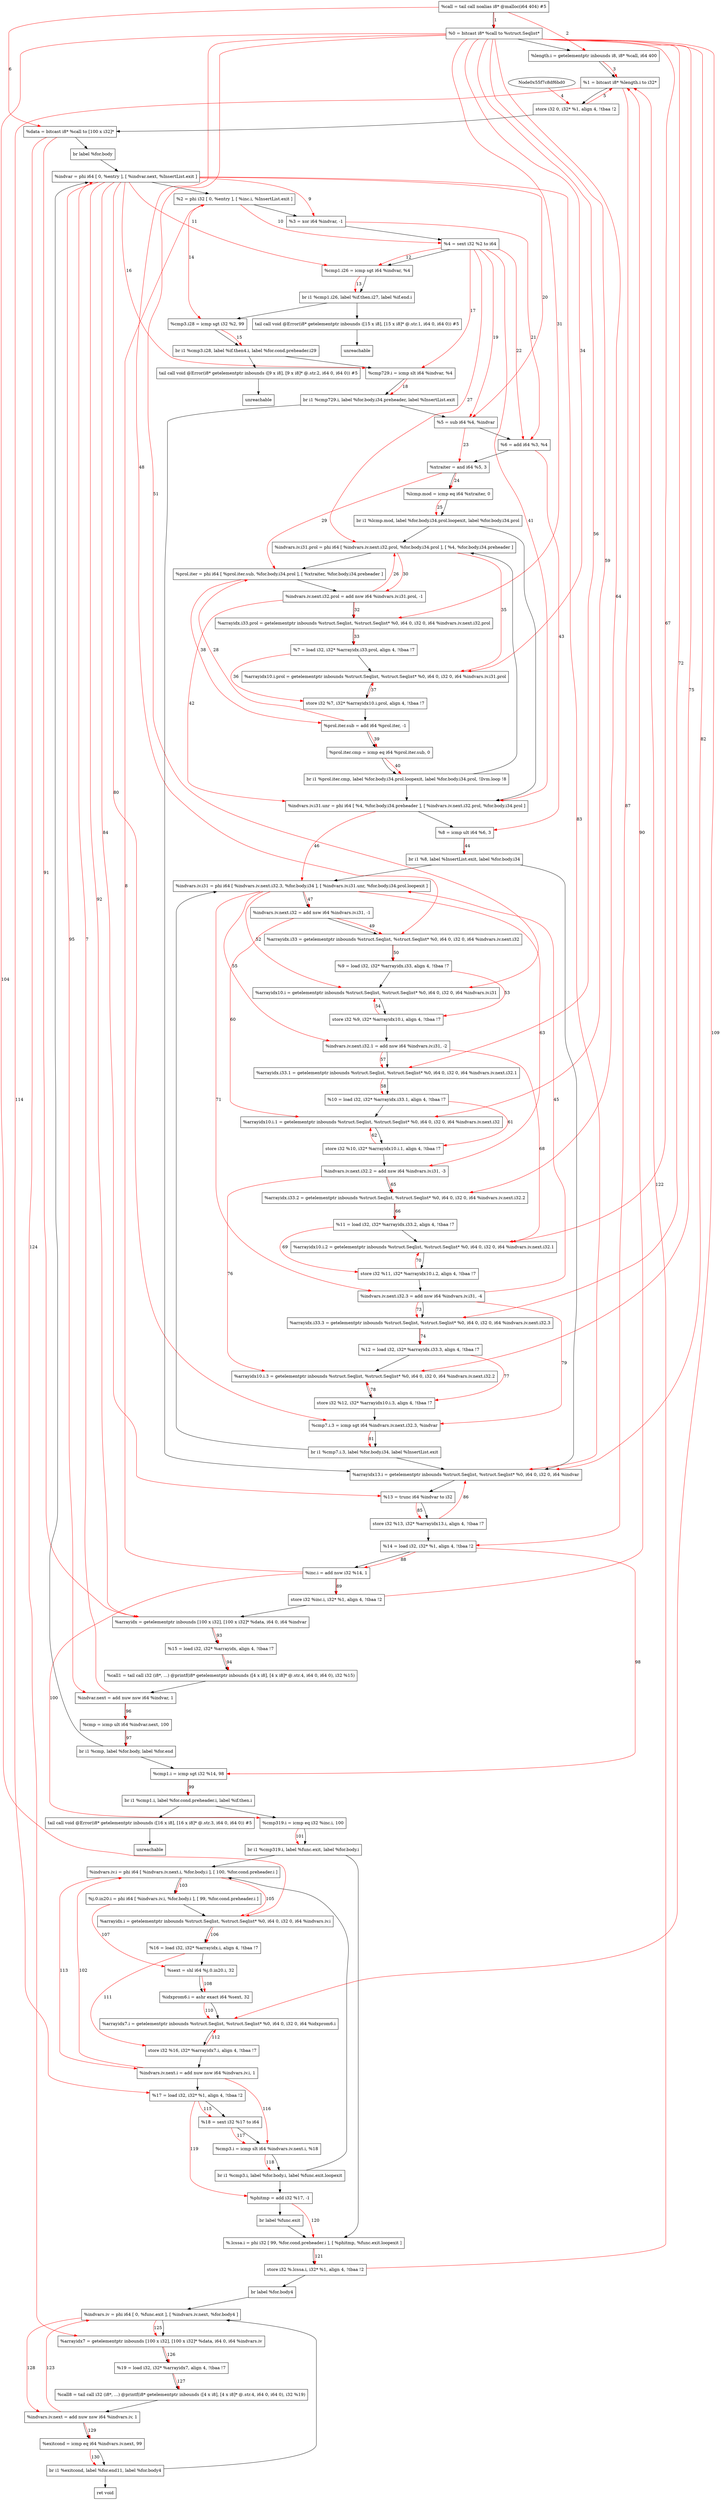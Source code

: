 digraph "CDFG for'main' function" {
	Node0x55f7c8dfeb30[shape=record, label="  %call = tail call noalias i8* @malloc(i64 404) #5"]
	Node0x55f7c8dfec08[shape=record, label="  %0 = bitcast i8* %call to %struct.Seqlist*"]
	Node0x55f7c8dfecd0[shape=record, label="  %length.i = getelementptr inbounds i8, i8* %call, i64 400"]
	Node0x55f7c8dfed68[shape=record, label="  %1 = bitcast i8* %length.i to i32*"]
	Node0x55f7c8dfee00[shape=record, label="  store i32 0, i32* %1, align 4, !tbaa !2"]
	Node0x55f7c8dfee68[shape=record, label="  %data = bitcast i8* %call to [100 x i32]*"]
	Node0x55f7c8dfefa8[shape=record, label="  br label %for.body"]
	Node0x55f7c8dfabc8[shape=record, label="  %indvar = phi i64 [ 0, %entry ], [ %indvar.next, %InsertList.exit ]"]
	Node0x55f7c8dfad68[shape=record, label="  %2 = phi i32 [ 0, %entry ], [ %inc.i, %InsertList.exit ]"]
	Node0x55f7c8dfae30[shape=record, label="  %3 = xor i64 %indvar, -1"]
	Node0x55f7c8dfae88[shape=record, label="  %4 = sext i32 %2 to i64"]
	Node0x55f7c8dfaf50[shape=record, label="  %cmp1.i26 = icmp sgt i64 %indvar, %4"]
	Node0x55f7c8dfb198[shape=record, label="  br i1 %cmp1.i26, label %if.then.i27, label %if.end.i"]
	Node0x55f7c8dfb230[shape=record, label="  tail call void @Error(i8* getelementptr inbounds ([15 x i8], [15 x i8]* @.str.1, i64 0, i64 0)) #5"]
	Node0x55f7c8e00060[shape=record, label="  unreachable"]
	Node0x55f7c8e000d0[shape=record, label="  %cmp3.i28 = icmp sgt i32 %2, 99"]
	Node0x55f7c8dfe708[shape=record, label="  br i1 %cmp3.i28, label %if.then4.i, label %for.cond.preheader.i29"]
	Node0x55f7c8e00440[shape=record, label="  %cmp729.i = icmp slt i64 %indvar, %4"]
	Node0x55f7c8e00578[shape=record, label="  br i1 %cmp729.i, label %for.body.i34.preheader, label %InsertList.exit"]
	Node0x55f7c8e005f0[shape=record, label="  %5 = sub i64 %4, %indvar"]
	Node0x55f7c8e00660[shape=record, label="  %6 = add i64 %3, %4"]
	Node0x55f7c8e006d0[shape=record, label="  %xtraiter = and i64 %5, 3"]
	Node0x55f7c8e00740[shape=record, label="  %lcmp.mod = icmp eq i64 %xtraiter, 0"]
	Node0x55f7c8e009c8[shape=record, label="  br i1 %lcmp.mod, label %for.body.i34.prol.loopexit, label %for.body.i34.prol"]
	Node0x55f7c8e00b18[shape=record, label="  %indvars.iv.i31.prol = phi i64 [ %indvars.iv.next.i32.prol, %for.body.i34.prol ], [ %4, %for.body.i34.preheader ]"]
	Node0x55f7c8e00ca8[shape=record, label="  %prol.iter = phi i64 [ %prol.iter.sub, %for.body.i34.prol ], [ %xtraiter, %for.body.i34.preheader ]"]
	Node0x55f7c8e00da0[shape=record, label="  %indvars.iv.next.i32.prol = add nsw i64 %indvars.iv.i31.prol, -1"]
	Node0x55f7c8e00e40[shape=record, label="  %arrayidx.i33.prol = getelementptr inbounds %struct.Seqlist, %struct.Seqlist* %0, i64 0, i32 0, i64 %indvars.iv.next.i32.prol"]
	Node0x55f7c8e00938[shape=record, label="  %7 = load i32, i32* %arrayidx.i33.prol, align 4, !tbaa !7"]
	Node0x55f7c8e00ef0[shape=record, label="  %arrayidx10.i.prol = getelementptr inbounds %struct.Seqlist, %struct.Seqlist* %0, i64 0, i32 0, i64 %indvars.iv.i31.prol"]
	Node0x55f7c8e00f70[shape=record, label="  store i32 %7, i32* %arrayidx10.i.prol, align 4, !tbaa !7"]
	Node0x55f7c8e00ff0[shape=record, label="  %prol.iter.sub = add i64 %prol.iter, -1"]
	Node0x55f7c8e01380[shape=record, label="  %prol.iter.cmp = icmp eq i64 %prol.iter.sub, 0"]
	Node0x55f7c8e01408[shape=record, label="  br i1 %prol.iter.cmp, label %for.body.i34.prol.loopexit, label %for.body.i34.prol, !llvm.loop !8"]
	Node0x55f7c8e01568[shape=record, label="  %indvars.iv.i31.unr = phi i64 [ %4, %for.body.i34.preheader ], [ %indvars.iv.next.i32.prol, %for.body.i34.prol ]"]
	Node0x55f7c8e01630[shape=record, label="  %8 = icmp ult i64 %6, 3"]
	Node0x55f7c8e01748[shape=record, label="  br i1 %8, label %InsertList.exit, label %for.body.i34"]
	Node0x55f7c8e017c0[shape=record, label="  tail call void @Error(i8* getelementptr inbounds ([9 x i8], [9 x i8]* @.str.2, i64 0, i64 0)) #5"]
	Node0x55f7c8e01860[shape=record, label="  unreachable"]
	Node0x55f7c8e018d8[shape=record, label="  %indvars.iv.i31 = phi i64 [ %indvars.iv.next.i32.3, %for.body.i34 ], [ %indvars.iv.i31.unr, %for.body.i34.prol.loopexit ]"]
	Node0x55f7c8e019a0[shape=record, label="  %indvars.iv.next.i32 = add nsw i64 %indvars.iv.i31, -1"]
	Node0x55f7c8e01ad0[shape=record, label="  %arrayidx.i33 = getelementptr inbounds %struct.Seqlist, %struct.Seqlist* %0, i64 0, i32 0, i64 %indvars.iv.next.i32"]
	Node0x55f7c8dfb108[shape=record, label="  %9 = load i32, i32* %arrayidx.i33, align 4, !tbaa !7"]
	Node0x55f7c8e01b80[shape=record, label="  %arrayidx10.i = getelementptr inbounds %struct.Seqlist, %struct.Seqlist* %0, i64 0, i32 0, i64 %indvars.iv.i31"]
	Node0x55f7c8e01c00[shape=record, label="  store i32 %9, i32* %arrayidx10.i, align 4, !tbaa !7"]
	Node0x55f7c8e01c80[shape=record, label="  %indvars.iv.next.i32.1 = add nsw i64 %indvars.iv.i31, -2"]
	Node0x55f7c8e01db0[shape=record, label="  %arrayidx.i33.1 = getelementptr inbounds %struct.Seqlist, %struct.Seqlist* %0, i64 0, i32 0, i64 %indvars.iv.next.i32.1"]
	Node0x55f7c8e00bf8[shape=record, label="  %10 = load i32, i32* %arrayidx.i33.1, align 4, !tbaa !7"]
	Node0x55f7c8e01e90[shape=record, label="  %arrayidx10.i.1 = getelementptr inbounds %struct.Seqlist, %struct.Seqlist* %0, i64 0, i32 0, i64 %indvars.iv.next.i32"]
	Node0x55f7c8e01f10[shape=record, label="  store i32 %10, i32* %arrayidx10.i.1, align 4, !tbaa !7"]
	Node0x55f7c8e01f90[shape=record, label="  %indvars.iv.next.i32.2 = add nsw i64 %indvars.iv.i31, -3"]
	Node0x55f7c8e02090[shape=record, label="  %arrayidx.i33.2 = getelementptr inbounds %struct.Seqlist, %struct.Seqlist* %0, i64 0, i32 0, i64 %indvars.iv.next.i32.2"]
	Node0x55f7c8e020f8[shape=record, label="  %11 = load i32, i32* %arrayidx.i33.2, align 4, !tbaa !7"]
	Node0x55f7c8e021d0[shape=record, label="  %arrayidx10.i.2 = getelementptr inbounds %struct.Seqlist, %struct.Seqlist* %0, i64 0, i32 0, i64 %indvars.iv.next.i32.1"]
	Node0x55f7c8e02250[shape=record, label="  store i32 %11, i32* %arrayidx10.i.2, align 4, !tbaa !7"]
	Node0x55f7c8e022d0[shape=record, label="  %indvars.iv.next.i32.3 = add nsw i64 %indvars.iv.i31, -4"]
	Node0x55f7c8e02370[shape=record, label="  %arrayidx.i33.3 = getelementptr inbounds %struct.Seqlist, %struct.Seqlist* %0, i64 0, i32 0, i64 %indvars.iv.next.i32.3"]
	Node0x55f7c8dfb028[shape=record, label="  %12 = load i32, i32* %arrayidx.i33.3, align 4, !tbaa !7"]
	Node0x55f7c8e02450[shape=record, label="  %arrayidx10.i.3 = getelementptr inbounds %struct.Seqlist, %struct.Seqlist* %0, i64 0, i32 0, i64 %indvars.iv.next.i32.2"]
	Node0x55f7c8e024d0[shape=record, label="  store i32 %12, i32* %arrayidx10.i.3, align 4, !tbaa !7"]
	Node0x55f7c8e02580[shape=record, label="  %cmp7.i.3 = icmp sgt i64 %indvars.iv.next.i32.3, %indvar"]
	Node0x55f7c8e02608[shape=record, label="  br i1 %cmp7.i.3, label %for.body.i34, label %InsertList.exit"]
	Node0x55f7c8e026b0[shape=record, label="  %arrayidx13.i = getelementptr inbounds %struct.Seqlist, %struct.Seqlist* %0, i64 0, i32 0, i64 %indvar"]
	Node0x55f7c8dfab78[shape=record, label="  %13 = trunc i64 %indvar to i32"]
	Node0x55f7c8e02730[shape=record, label="  store i32 %13, i32* %arrayidx13.i, align 4, !tbaa !7"]
	Node0x55f7c8e02798[shape=record, label="  %14 = load i32, i32* %1, align 4, !tbaa !2"]
	Node0x55f7c8e02810[shape=record, label="  %inc.i = add nsw i32 %14, 1"]
	Node0x55f7c8e02880[shape=record, label="  store i32 %inc.i, i32* %1, align 4, !tbaa !2"]
	Node0x55f7c8e02918[shape=record, label="  %arrayidx = getelementptr inbounds [100 x i32], [100 x i32]* %data, i64 0, i64 %indvar"]
	Node0x55f7c8dface8[shape=record, label="  %15 = load i32, i32* %arrayidx, align 4, !tbaa !7"]
	Node0x55f7c8e02a38[shape=record, label="  %call1 = tail call i32 (i8*, ...) @printf(i8* getelementptr inbounds ([4 x i8], [4 x i8]* @.str.4, i64 0, i64 0), i32 %15)"]
	Node0x55f7c8e02b10[shape=record, label="  %indvar.next = add nuw nsw i64 %indvar, 1"]
	Node0x55f7c8e02b80[shape=record, label="  %cmp = icmp ult i64 %indvar.next, 100"]
	Node0x55f7c8e032b8[shape=record, label="  br i1 %cmp, label %for.body, label %for.end"]
	Node0x55f7c8e03330[shape=record, label="  %cmp1.i = icmp sgt i32 %14, 98"]
	Node0x55f7c8e03558[shape=record, label="  br i1 %cmp1.i, label %for.cond.preheader.i, label %if.then.i"]
	Node0x55f7c8e03630[shape=record, label="  %cmp319.i = icmp eq i32 %inc.i, 100"]
	Node0x55f7c8e03848[shape=record, label="  br i1 %cmp319.i, label %func.exit, label %for.body.i"]
	Node0x55f7c8e038e0[shape=record, label="  tail call void @Error(i8* getelementptr inbounds ([16 x i8], [16 x i8]* @.str.3, i64 0, i64 0)) #5"]
	Node0x55f7c8e03980[shape=record, label="  unreachable"]
	Node0x55f7c8e03a58[shape=record, label="  %indvars.iv.i = phi i64 [ %indvars.iv.next.i, %for.body.i ], [ 100, %for.cond.preheader.i ]"]
	Node0x55f7c8e03b58[shape=record, label="  %j.0.in20.i = phi i64 [ %indvars.iv.i, %for.body.i ], [ 99, %for.cond.preheader.i ]"]
	Node0x55f7c8e03c50[shape=record, label="  %arrayidx.i = getelementptr inbounds %struct.Seqlist, %struct.Seqlist* %0, i64 0, i32 0, i64 %indvars.iv.i"]
	Node0x55f7c8e034c8[shape=record, label="  %16 = load i32, i32* %arrayidx.i, align 4, !tbaa !7"]
	Node0x55f7c8e03d00[shape=record, label="  %sext = shl i64 %j.0.in20.i, 32"]
	Node0x55f7c8e03d90[shape=record, label="  %idxprom6.i = ashr exact i64 %sext, 32"]
	Node0x55f7c8e03e60[shape=record, label="  %arrayidx7.i = getelementptr inbounds %struct.Seqlist, %struct.Seqlist* %0, i64 0, i32 0, i64 %idxprom6.i"]
	Node0x55f7c8e03f10[shape=record, label="  store i32 %16, i32* %arrayidx7.i, align 4, !tbaa !7"]
	Node0x55f7c8e03fc0[shape=record, label="  %indvars.iv.next.i = add nuw nsw i64 %indvars.iv.i, 1"]
	Node0x55f7c8e037b8[shape=record, label="  %17 = load i32, i32* %1, align 4, !tbaa !2"]
	Node0x55f7c8e04018[shape=record, label="  %18 = sext i32 %17 to i64"]
	Node0x55f7c8e040c0[shape=record, label="  %cmp3.i = icmp slt i64 %indvars.iv.next.i, %18"]
	Node0x55f7c8e016b8[shape=record, label="  br i1 %cmp3.i, label %for.body.i, label %func.exit.loopexit"]
	Node0x55f7c8e04200[shape=record, label="  %phitmp = add i32 %17, -1"]
	Node0x55f7c8e04168[shape=record, label="  br label %func.exit"]
	Node0x55f7c8e04248[shape=record, label="  %.lcssa.i = phi i32 [ 99, %for.cond.preheader.i ], [ %phitmp, %func.exit.loopexit ]"]
	Node0x55f7c8e04310[shape=record, label="  store i32 %.lcssa.i, i32* %1, align 4, !tbaa !2"]
	Node0x55f7c8e043c8[shape=record, label="  br label %for.body4"]
	Node0x55f7c8e04478[shape=record, label="  %indvars.iv = phi i64 [ 0, %func.exit ], [ %indvars.iv.next, %for.body4 ]"]
	Node0x55f7c8e04588[shape=record, label="  %arrayidx7 = getelementptr inbounds [100 x i32], [100 x i32]* %data, i64 0, i64 %indvars.iv"]
	Node0x55f7c8e04628[shape=record, label="  %19 = load i32, i32* %arrayidx7, align 4, !tbaa !7"]
	Node0x55f7c8e046d8[shape=record, label="  %call8 = tail call i32 (i8*, ...) @printf(i8* getelementptr inbounds ([4 x i8], [4 x i8]* @.str.4, i64 0, i64 0), i32 %19)"]
	Node0x55f7c8e047b0[shape=record, label="  %indvars.iv.next = add nuw nsw i64 %indvars.iv, 1"]
	Node0x55f7c8e04820[shape=record, label="  %exitcond = icmp eq i64 %indvars.iv.next, 99"]
	Node0x55f7c8e04928[shape=record, label="  br i1 %exitcond, label %for.end11, label %for.body4"]
	Node0x55f7c8e04970[shape=record, label="  ret void"]
	Node0x55f7c8dfeb30 -> Node0x55f7c8dfec08
	Node0x55f7c8dfec08 -> Node0x55f7c8dfecd0
	Node0x55f7c8dfecd0 -> Node0x55f7c8dfed68
	Node0x55f7c8dfed68 -> Node0x55f7c8dfee00
	Node0x55f7c8dfee00 -> Node0x55f7c8dfee68
	Node0x55f7c8dfee68 -> Node0x55f7c8dfefa8
	Node0x55f7c8dfefa8 -> Node0x55f7c8dfabc8
	Node0x55f7c8dfabc8 -> Node0x55f7c8dfad68
	Node0x55f7c8dfad68 -> Node0x55f7c8dfae30
	Node0x55f7c8dfae30 -> Node0x55f7c8dfae88
	Node0x55f7c8dfae88 -> Node0x55f7c8dfaf50
	Node0x55f7c8dfaf50 -> Node0x55f7c8dfb198
	Node0x55f7c8dfb198 -> Node0x55f7c8dfb230
	Node0x55f7c8dfb198 -> Node0x55f7c8e000d0
	Node0x55f7c8dfb230 -> Node0x55f7c8e00060
	Node0x55f7c8e000d0 -> Node0x55f7c8dfe708
	Node0x55f7c8dfe708 -> Node0x55f7c8e017c0
	Node0x55f7c8dfe708 -> Node0x55f7c8e00440
	Node0x55f7c8e00440 -> Node0x55f7c8e00578
	Node0x55f7c8e00578 -> Node0x55f7c8e005f0
	Node0x55f7c8e00578 -> Node0x55f7c8e026b0
	Node0x55f7c8e005f0 -> Node0x55f7c8e00660
	Node0x55f7c8e00660 -> Node0x55f7c8e006d0
	Node0x55f7c8e006d0 -> Node0x55f7c8e00740
	Node0x55f7c8e00740 -> Node0x55f7c8e009c8
	Node0x55f7c8e009c8 -> Node0x55f7c8e01568
	Node0x55f7c8e009c8 -> Node0x55f7c8e00b18
	Node0x55f7c8e00b18 -> Node0x55f7c8e00ca8
	Node0x55f7c8e00ca8 -> Node0x55f7c8e00da0
	Node0x55f7c8e00da0 -> Node0x55f7c8e00e40
	Node0x55f7c8e00e40 -> Node0x55f7c8e00938
	Node0x55f7c8e00938 -> Node0x55f7c8e00ef0
	Node0x55f7c8e00ef0 -> Node0x55f7c8e00f70
	Node0x55f7c8e00f70 -> Node0x55f7c8e00ff0
	Node0x55f7c8e00ff0 -> Node0x55f7c8e01380
	Node0x55f7c8e01380 -> Node0x55f7c8e01408
	Node0x55f7c8e01408 -> Node0x55f7c8e01568
	Node0x55f7c8e01408 -> Node0x55f7c8e00b18
	Node0x55f7c8e01568 -> Node0x55f7c8e01630
	Node0x55f7c8e01630 -> Node0x55f7c8e01748
	Node0x55f7c8e01748 -> Node0x55f7c8e026b0
	Node0x55f7c8e01748 -> Node0x55f7c8e018d8
	Node0x55f7c8e017c0 -> Node0x55f7c8e01860
	Node0x55f7c8e018d8 -> Node0x55f7c8e019a0
	Node0x55f7c8e019a0 -> Node0x55f7c8e01ad0
	Node0x55f7c8e01ad0 -> Node0x55f7c8dfb108
	Node0x55f7c8dfb108 -> Node0x55f7c8e01b80
	Node0x55f7c8e01b80 -> Node0x55f7c8e01c00
	Node0x55f7c8e01c00 -> Node0x55f7c8e01c80
	Node0x55f7c8e01c80 -> Node0x55f7c8e01db0
	Node0x55f7c8e01db0 -> Node0x55f7c8e00bf8
	Node0x55f7c8e00bf8 -> Node0x55f7c8e01e90
	Node0x55f7c8e01e90 -> Node0x55f7c8e01f10
	Node0x55f7c8e01f10 -> Node0x55f7c8e01f90
	Node0x55f7c8e01f90 -> Node0x55f7c8e02090
	Node0x55f7c8e02090 -> Node0x55f7c8e020f8
	Node0x55f7c8e020f8 -> Node0x55f7c8e021d0
	Node0x55f7c8e021d0 -> Node0x55f7c8e02250
	Node0x55f7c8e02250 -> Node0x55f7c8e022d0
	Node0x55f7c8e022d0 -> Node0x55f7c8e02370
	Node0x55f7c8e02370 -> Node0x55f7c8dfb028
	Node0x55f7c8dfb028 -> Node0x55f7c8e02450
	Node0x55f7c8e02450 -> Node0x55f7c8e024d0
	Node0x55f7c8e024d0 -> Node0x55f7c8e02580
	Node0x55f7c8e02580 -> Node0x55f7c8e02608
	Node0x55f7c8e02608 -> Node0x55f7c8e018d8
	Node0x55f7c8e02608 -> Node0x55f7c8e026b0
	Node0x55f7c8e026b0 -> Node0x55f7c8dfab78
	Node0x55f7c8dfab78 -> Node0x55f7c8e02730
	Node0x55f7c8e02730 -> Node0x55f7c8e02798
	Node0x55f7c8e02798 -> Node0x55f7c8e02810
	Node0x55f7c8e02810 -> Node0x55f7c8e02880
	Node0x55f7c8e02880 -> Node0x55f7c8e02918
	Node0x55f7c8e02918 -> Node0x55f7c8dface8
	Node0x55f7c8dface8 -> Node0x55f7c8e02a38
	Node0x55f7c8e02a38 -> Node0x55f7c8e02b10
	Node0x55f7c8e02b10 -> Node0x55f7c8e02b80
	Node0x55f7c8e02b80 -> Node0x55f7c8e032b8
	Node0x55f7c8e032b8 -> Node0x55f7c8dfabc8
	Node0x55f7c8e032b8 -> Node0x55f7c8e03330
	Node0x55f7c8e03330 -> Node0x55f7c8e03558
	Node0x55f7c8e03558 -> Node0x55f7c8e03630
	Node0x55f7c8e03558 -> Node0x55f7c8e038e0
	Node0x55f7c8e03630 -> Node0x55f7c8e03848
	Node0x55f7c8e03848 -> Node0x55f7c8e04248
	Node0x55f7c8e03848 -> Node0x55f7c8e03a58
	Node0x55f7c8e038e0 -> Node0x55f7c8e03980
	Node0x55f7c8e03a58 -> Node0x55f7c8e03b58
	Node0x55f7c8e03b58 -> Node0x55f7c8e03c50
	Node0x55f7c8e03c50 -> Node0x55f7c8e034c8
	Node0x55f7c8e034c8 -> Node0x55f7c8e03d00
	Node0x55f7c8e03d00 -> Node0x55f7c8e03d90
	Node0x55f7c8e03d90 -> Node0x55f7c8e03e60
	Node0x55f7c8e03e60 -> Node0x55f7c8e03f10
	Node0x55f7c8e03f10 -> Node0x55f7c8e03fc0
	Node0x55f7c8e03fc0 -> Node0x55f7c8e037b8
	Node0x55f7c8e037b8 -> Node0x55f7c8e04018
	Node0x55f7c8e04018 -> Node0x55f7c8e040c0
	Node0x55f7c8e040c0 -> Node0x55f7c8e016b8
	Node0x55f7c8e016b8 -> Node0x55f7c8e03a58
	Node0x55f7c8e016b8 -> Node0x55f7c8e04200
	Node0x55f7c8e04200 -> Node0x55f7c8e04168
	Node0x55f7c8e04168 -> Node0x55f7c8e04248
	Node0x55f7c8e04248 -> Node0x55f7c8e04310
	Node0x55f7c8e04310 -> Node0x55f7c8e043c8
	Node0x55f7c8e043c8 -> Node0x55f7c8e04478
	Node0x55f7c8e04478 -> Node0x55f7c8e04588
	Node0x55f7c8e04588 -> Node0x55f7c8e04628
	Node0x55f7c8e04628 -> Node0x55f7c8e046d8
	Node0x55f7c8e046d8 -> Node0x55f7c8e047b0
	Node0x55f7c8e047b0 -> Node0x55f7c8e04820
	Node0x55f7c8e04820 -> Node0x55f7c8e04928
	Node0x55f7c8e04928 -> Node0x55f7c8e04970
	Node0x55f7c8e04928 -> Node0x55f7c8e04478
edge [color=red]
	Node0x55f7c8dfeb30 -> Node0x55f7c8dfec08[label="1"]
	Node0x55f7c8dfeb30 -> Node0x55f7c8dfecd0[label="2"]
	Node0x55f7c8dfecd0 -> Node0x55f7c8dfed68[label="3"]
	Node0x55f7c8df6bd0 -> Node0x55f7c8dfee00[label="4"]
	Node0x55f7c8dfee00 -> Node0x55f7c8dfed68[label="5"]
	Node0x55f7c8dfeb30 -> Node0x55f7c8dfee68[label="6"]
	Node0x55f7c8e02b10 -> Node0x55f7c8dfabc8[label="7"]
	Node0x55f7c8e02810 -> Node0x55f7c8dfad68[label="8"]
	Node0x55f7c8dfabc8 -> Node0x55f7c8dfae30[label="9"]
	Node0x55f7c8dfad68 -> Node0x55f7c8dfae88[label="10"]
	Node0x55f7c8dfabc8 -> Node0x55f7c8dfaf50[label="11"]
	Node0x55f7c8dfae88 -> Node0x55f7c8dfaf50[label="12"]
	Node0x55f7c8dfaf50 -> Node0x55f7c8dfb198[label="13"]
	Node0x55f7c8dfad68 -> Node0x55f7c8e000d0[label="14"]
	Node0x55f7c8e000d0 -> Node0x55f7c8dfe708[label="15"]
	Node0x55f7c8dfabc8 -> Node0x55f7c8e00440[label="16"]
	Node0x55f7c8dfae88 -> Node0x55f7c8e00440[label="17"]
	Node0x55f7c8e00440 -> Node0x55f7c8e00578[label="18"]
	Node0x55f7c8dfae88 -> Node0x55f7c8e005f0[label="19"]
	Node0x55f7c8dfabc8 -> Node0x55f7c8e005f0[label="20"]
	Node0x55f7c8dfae30 -> Node0x55f7c8e00660[label="21"]
	Node0x55f7c8dfae88 -> Node0x55f7c8e00660[label="22"]
	Node0x55f7c8e005f0 -> Node0x55f7c8e006d0[label="23"]
	Node0x55f7c8e006d0 -> Node0x55f7c8e00740[label="24"]
	Node0x55f7c8e00740 -> Node0x55f7c8e009c8[label="25"]
	Node0x55f7c8e00da0 -> Node0x55f7c8e00b18[label="26"]
	Node0x55f7c8dfae88 -> Node0x55f7c8e00b18[label="27"]
	Node0x55f7c8e00ff0 -> Node0x55f7c8e00ca8[label="28"]
	Node0x55f7c8e006d0 -> Node0x55f7c8e00ca8[label="29"]
	Node0x55f7c8e00b18 -> Node0x55f7c8e00da0[label="30"]
	Node0x55f7c8dfec08 -> Node0x55f7c8e00e40[label="31"]
	Node0x55f7c8e00da0 -> Node0x55f7c8e00e40[label="32"]
	Node0x55f7c8e00e40 -> Node0x55f7c8e00938[label="33"]
	Node0x55f7c8dfec08 -> Node0x55f7c8e00ef0[label="34"]
	Node0x55f7c8e00b18 -> Node0x55f7c8e00ef0[label="35"]
	Node0x55f7c8e00938 -> Node0x55f7c8e00f70[label="36"]
	Node0x55f7c8e00f70 -> Node0x55f7c8e00ef0[label="37"]
	Node0x55f7c8e00ca8 -> Node0x55f7c8e00ff0[label="38"]
	Node0x55f7c8e00ff0 -> Node0x55f7c8e01380[label="39"]
	Node0x55f7c8e01380 -> Node0x55f7c8e01408[label="40"]
	Node0x55f7c8dfae88 -> Node0x55f7c8e01568[label="41"]
	Node0x55f7c8e00da0 -> Node0x55f7c8e01568[label="42"]
	Node0x55f7c8e00660 -> Node0x55f7c8e01630[label="43"]
	Node0x55f7c8e01630 -> Node0x55f7c8e01748[label="44"]
	Node0x55f7c8e022d0 -> Node0x55f7c8e018d8[label="45"]
	Node0x55f7c8e01568 -> Node0x55f7c8e018d8[label="46"]
	Node0x55f7c8e018d8 -> Node0x55f7c8e019a0[label="47"]
	Node0x55f7c8dfec08 -> Node0x55f7c8e01ad0[label="48"]
	Node0x55f7c8e019a0 -> Node0x55f7c8e01ad0[label="49"]
	Node0x55f7c8e01ad0 -> Node0x55f7c8dfb108[label="50"]
	Node0x55f7c8dfec08 -> Node0x55f7c8e01b80[label="51"]
	Node0x55f7c8e018d8 -> Node0x55f7c8e01b80[label="52"]
	Node0x55f7c8dfb108 -> Node0x55f7c8e01c00[label="53"]
	Node0x55f7c8e01c00 -> Node0x55f7c8e01b80[label="54"]
	Node0x55f7c8e018d8 -> Node0x55f7c8e01c80[label="55"]
	Node0x55f7c8dfec08 -> Node0x55f7c8e01db0[label="56"]
	Node0x55f7c8e01c80 -> Node0x55f7c8e01db0[label="57"]
	Node0x55f7c8e01db0 -> Node0x55f7c8e00bf8[label="58"]
	Node0x55f7c8dfec08 -> Node0x55f7c8e01e90[label="59"]
	Node0x55f7c8e019a0 -> Node0x55f7c8e01e90[label="60"]
	Node0x55f7c8e00bf8 -> Node0x55f7c8e01f10[label="61"]
	Node0x55f7c8e01f10 -> Node0x55f7c8e01e90[label="62"]
	Node0x55f7c8e018d8 -> Node0x55f7c8e01f90[label="63"]
	Node0x55f7c8dfec08 -> Node0x55f7c8e02090[label="64"]
	Node0x55f7c8e01f90 -> Node0x55f7c8e02090[label="65"]
	Node0x55f7c8e02090 -> Node0x55f7c8e020f8[label="66"]
	Node0x55f7c8dfec08 -> Node0x55f7c8e021d0[label="67"]
	Node0x55f7c8e01c80 -> Node0x55f7c8e021d0[label="68"]
	Node0x55f7c8e020f8 -> Node0x55f7c8e02250[label="69"]
	Node0x55f7c8e02250 -> Node0x55f7c8e021d0[label="70"]
	Node0x55f7c8e018d8 -> Node0x55f7c8e022d0[label="71"]
	Node0x55f7c8dfec08 -> Node0x55f7c8e02370[label="72"]
	Node0x55f7c8e022d0 -> Node0x55f7c8e02370[label="73"]
	Node0x55f7c8e02370 -> Node0x55f7c8dfb028[label="74"]
	Node0x55f7c8dfec08 -> Node0x55f7c8e02450[label="75"]
	Node0x55f7c8e01f90 -> Node0x55f7c8e02450[label="76"]
	Node0x55f7c8dfb028 -> Node0x55f7c8e024d0[label="77"]
	Node0x55f7c8e024d0 -> Node0x55f7c8e02450[label="78"]
	Node0x55f7c8e022d0 -> Node0x55f7c8e02580[label="79"]
	Node0x55f7c8dfabc8 -> Node0x55f7c8e02580[label="80"]
	Node0x55f7c8e02580 -> Node0x55f7c8e02608[label="81"]
	Node0x55f7c8dfec08 -> Node0x55f7c8e026b0[label="82"]
	Node0x55f7c8dfabc8 -> Node0x55f7c8e026b0[label="83"]
	Node0x55f7c8dfabc8 -> Node0x55f7c8dfab78[label="84"]
	Node0x55f7c8dfab78 -> Node0x55f7c8e02730[label="85"]
	Node0x55f7c8e02730 -> Node0x55f7c8e026b0[label="86"]
	Node0x55f7c8dfed68 -> Node0x55f7c8e02798[label="87"]
	Node0x55f7c8e02798 -> Node0x55f7c8e02810[label="88"]
	Node0x55f7c8e02810 -> Node0x55f7c8e02880[label="89"]
	Node0x55f7c8e02880 -> Node0x55f7c8dfed68[label="90"]
	Node0x55f7c8dfee68 -> Node0x55f7c8e02918[label="91"]
	Node0x55f7c8dfabc8 -> Node0x55f7c8e02918[label="92"]
	Node0x55f7c8e02918 -> Node0x55f7c8dface8[label="93"]
	Node0x55f7c8dface8 -> Node0x55f7c8e02a38[label="94"]
	Node0x55f7c8dfabc8 -> Node0x55f7c8e02b10[label="95"]
	Node0x55f7c8e02b10 -> Node0x55f7c8e02b80[label="96"]
	Node0x55f7c8e02b80 -> Node0x55f7c8e032b8[label="97"]
	Node0x55f7c8e02798 -> Node0x55f7c8e03330[label="98"]
	Node0x55f7c8e03330 -> Node0x55f7c8e03558[label="99"]
	Node0x55f7c8e02810 -> Node0x55f7c8e03630[label="100"]
	Node0x55f7c8e03630 -> Node0x55f7c8e03848[label="101"]
	Node0x55f7c8e03fc0 -> Node0x55f7c8e03a58[label="102"]
	Node0x55f7c8e03a58 -> Node0x55f7c8e03b58[label="103"]
	Node0x55f7c8dfec08 -> Node0x55f7c8e03c50[label="104"]
	Node0x55f7c8e03a58 -> Node0x55f7c8e03c50[label="105"]
	Node0x55f7c8e03c50 -> Node0x55f7c8e034c8[label="106"]
	Node0x55f7c8e03b58 -> Node0x55f7c8e03d00[label="107"]
	Node0x55f7c8e03d00 -> Node0x55f7c8e03d90[label="108"]
	Node0x55f7c8dfec08 -> Node0x55f7c8e03e60[label="109"]
	Node0x55f7c8e03d90 -> Node0x55f7c8e03e60[label="110"]
	Node0x55f7c8e034c8 -> Node0x55f7c8e03f10[label="111"]
	Node0x55f7c8e03f10 -> Node0x55f7c8e03e60[label="112"]
	Node0x55f7c8e03a58 -> Node0x55f7c8e03fc0[label="113"]
	Node0x55f7c8dfed68 -> Node0x55f7c8e037b8[label="114"]
	Node0x55f7c8e037b8 -> Node0x55f7c8e04018[label="115"]
	Node0x55f7c8e03fc0 -> Node0x55f7c8e040c0[label="116"]
	Node0x55f7c8e04018 -> Node0x55f7c8e040c0[label="117"]
	Node0x55f7c8e040c0 -> Node0x55f7c8e016b8[label="118"]
	Node0x55f7c8e037b8 -> Node0x55f7c8e04200[label="119"]
	Node0x55f7c8e04200 -> Node0x55f7c8e04248[label="120"]
	Node0x55f7c8e04248 -> Node0x55f7c8e04310[label="121"]
	Node0x55f7c8e04310 -> Node0x55f7c8dfed68[label="122"]
	Node0x55f7c8e047b0 -> Node0x55f7c8e04478[label="123"]
	Node0x55f7c8dfee68 -> Node0x55f7c8e04588[label="124"]
	Node0x55f7c8e04478 -> Node0x55f7c8e04588[label="125"]
	Node0x55f7c8e04588 -> Node0x55f7c8e04628[label="126"]
	Node0x55f7c8e04628 -> Node0x55f7c8e046d8[label="127"]
	Node0x55f7c8e04478 -> Node0x55f7c8e047b0[label="128"]
	Node0x55f7c8e047b0 -> Node0x55f7c8e04820[label="129"]
	Node0x55f7c8e04820 -> Node0x55f7c8e04928[label="130"]
}
